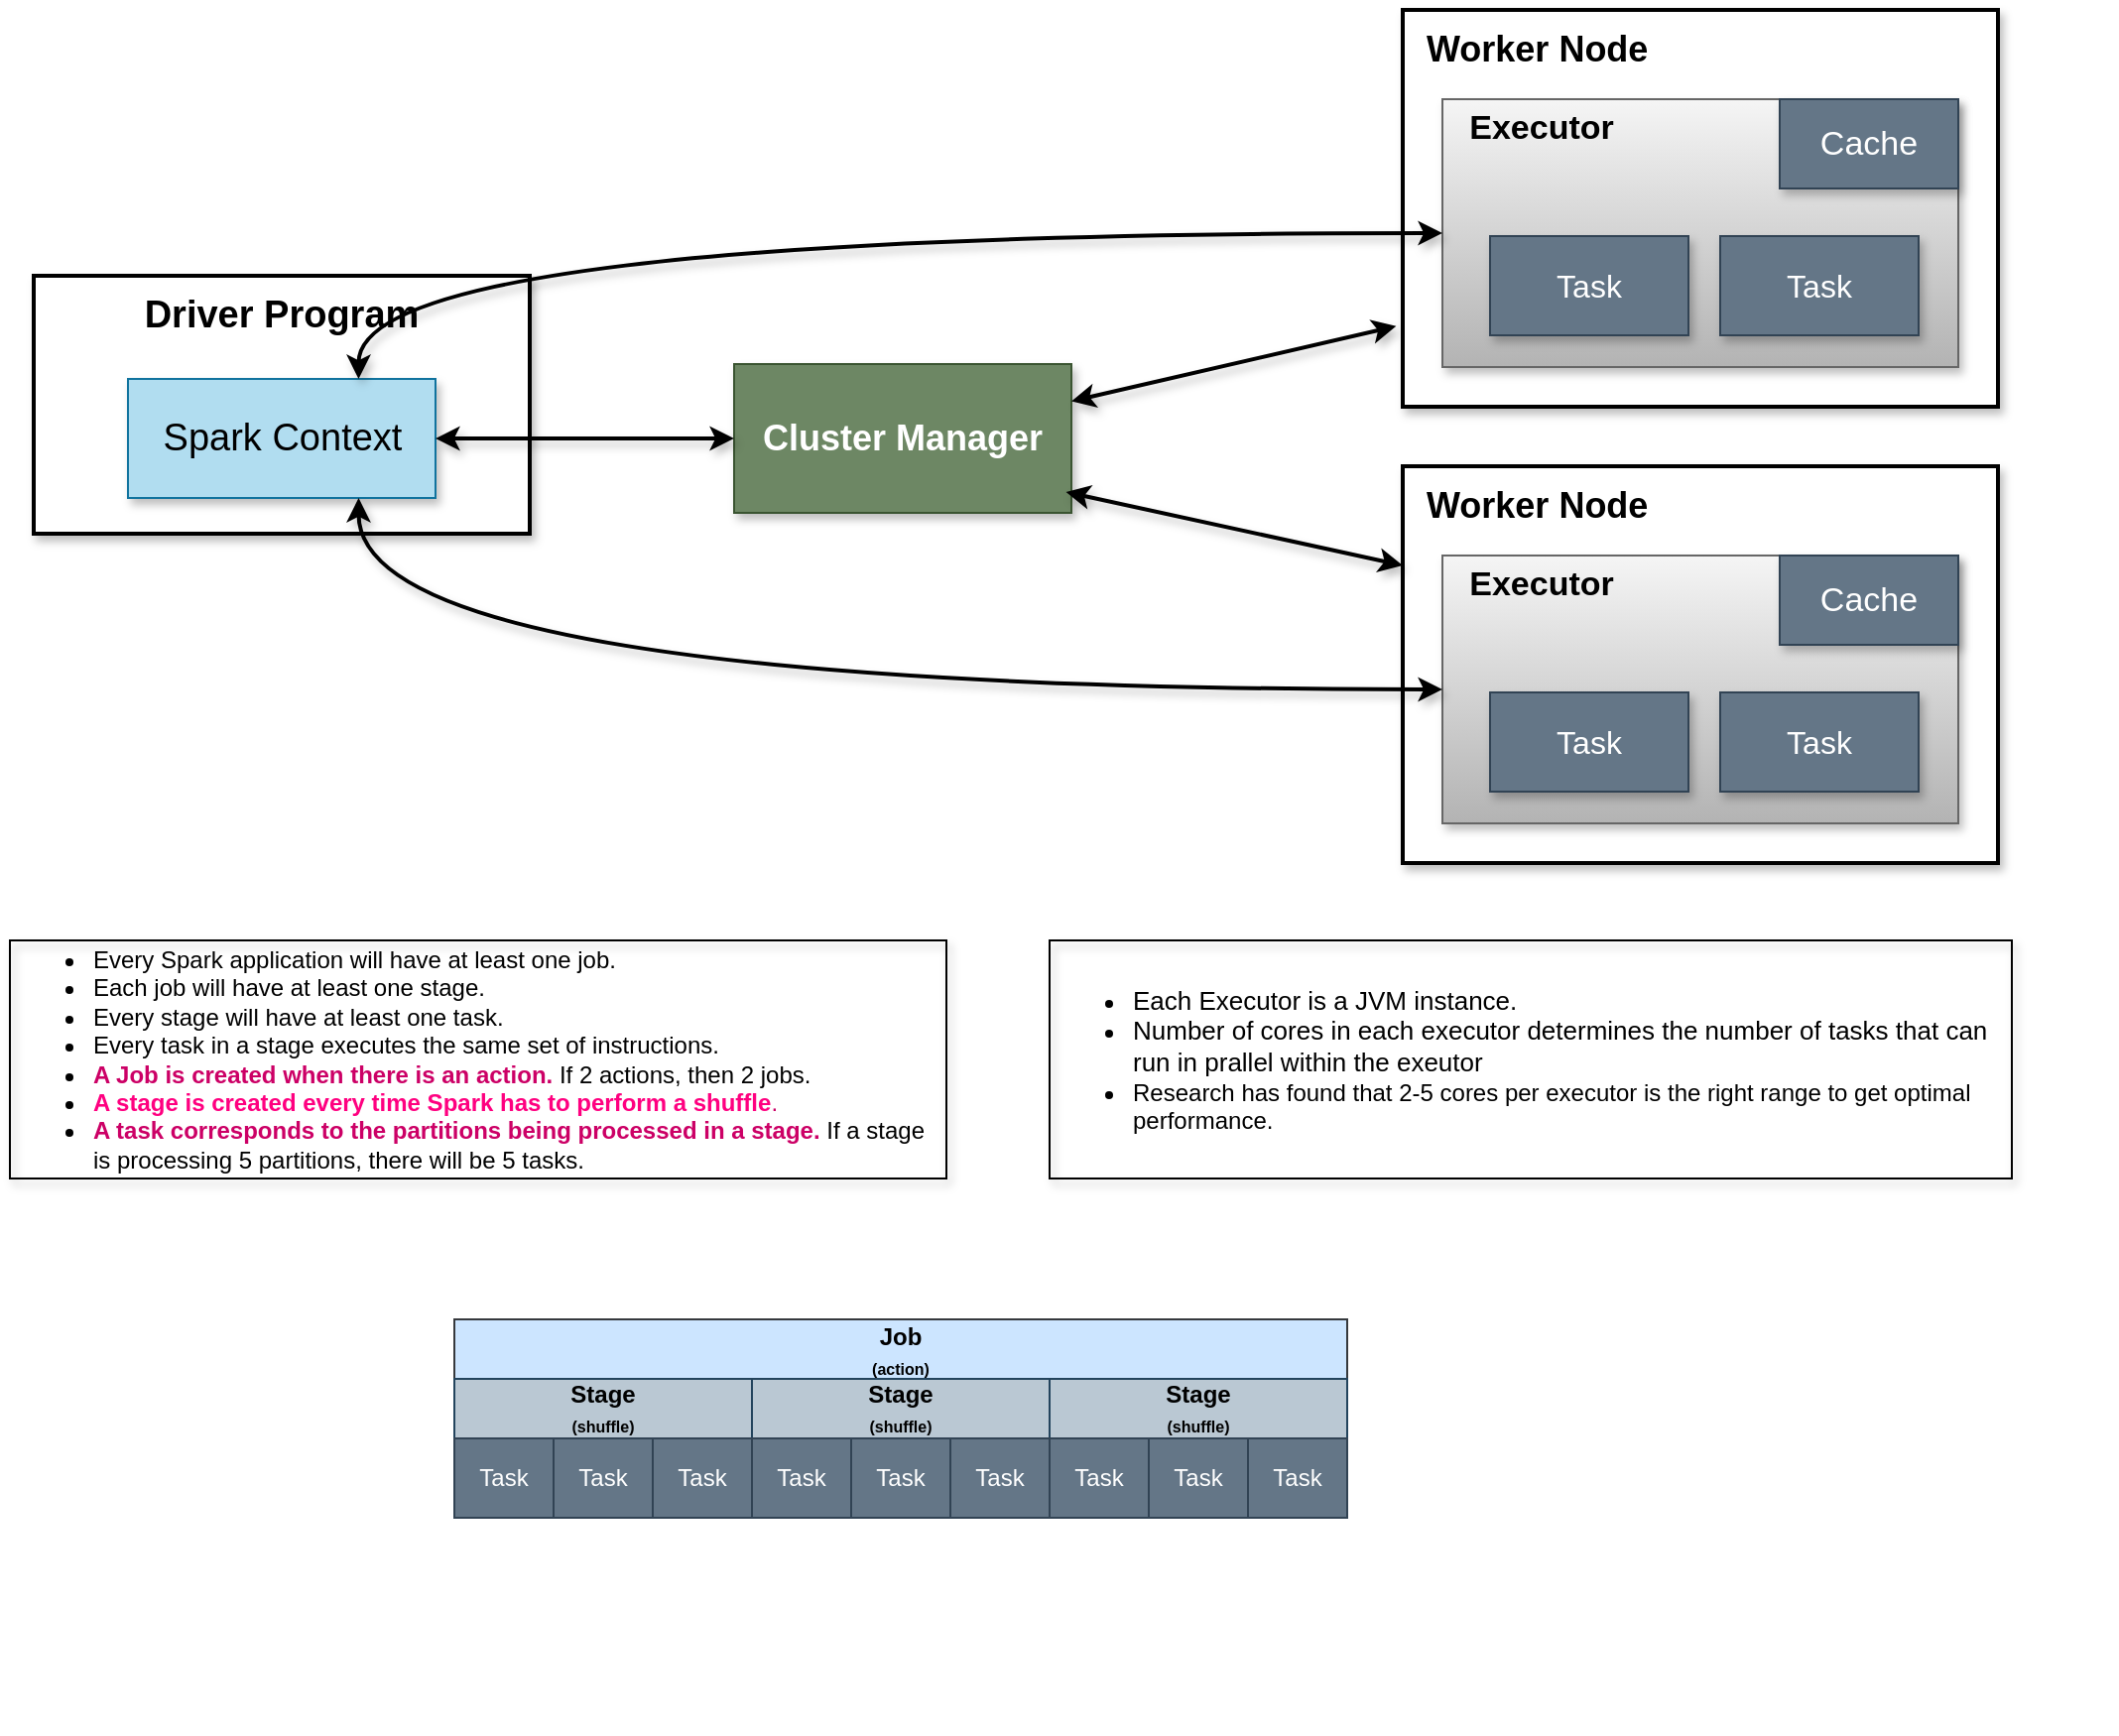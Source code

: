 <mxfile version="26.0.16">
  <diagram name="Page-1" id="YPAZWXuc08tB3igoBrNE">
    <mxGraphModel dx="1240" dy="1188" grid="1" gridSize="10" guides="1" tooltips="1" connect="1" arrows="1" fold="1" page="1" pageScale="1" pageWidth="1700" pageHeight="1100" math="0" shadow="0">
      <root>
        <mxCell id="0" />
        <mxCell id="1" parent="0" />
        <mxCell id="l_vwWviAztrHwJhMkyFg-1" value="" style="rounded=0;whiteSpace=wrap;html=1;shadow=1;strokeWidth=2;" parent="1" vertex="1">
          <mxGeometry x="30" y="215" width="250" height="130" as="geometry" />
        </mxCell>
        <mxCell id="l_vwWviAztrHwJhMkyFg-2" value="&lt;font style=&quot;font-size: 19px;&quot;&gt;&lt;b&gt;Driver Program&lt;/b&gt;&lt;/font&gt;" style="text;html=1;align=center;verticalAlign=middle;whiteSpace=wrap;rounded=0;shadow=1;" parent="1" vertex="1">
          <mxGeometry x="30" y="215" width="250" height="40" as="geometry" />
        </mxCell>
        <mxCell id="l_vwWviAztrHwJhMkyFg-3" value="&lt;font style=&quot;font-size: 19px;&quot;&gt;Spark Context&lt;/font&gt;" style="rounded=0;whiteSpace=wrap;html=1;fillColor=#b1ddf0;strokeColor=#10739e;shadow=1;" parent="1" vertex="1">
          <mxGeometry x="77.5" y="267" width="155" height="60" as="geometry" />
        </mxCell>
        <mxCell id="l_vwWviAztrHwJhMkyFg-4" value="&lt;font style=&quot;font-size: 18px;&quot;&gt;&lt;b&gt;Cluster Manager&lt;/b&gt;&lt;/font&gt;" style="rounded=0;whiteSpace=wrap;html=1;fillColor=#6d8764;strokeColor=#3A5431;fontColor=#ffffff;shadow=1;" parent="1" vertex="1">
          <mxGeometry x="383" y="259.5" width="170" height="75" as="geometry" />
        </mxCell>
        <mxCell id="l_vwWviAztrHwJhMkyFg-5" value="" style="endArrow=classic;startArrow=classic;html=1;rounded=0;exitX=1;exitY=0.5;exitDx=0;exitDy=0;entryX=0;entryY=0.5;entryDx=0;entryDy=0;strokeWidth=2;shadow=1;" parent="1" source="l_vwWviAztrHwJhMkyFg-3" target="l_vwWviAztrHwJhMkyFg-4" edge="1">
          <mxGeometry width="50" height="50" relative="1" as="geometry">
            <mxPoint x="520" y="440" as="sourcePoint" />
            <mxPoint x="570" y="390" as="targetPoint" />
          </mxGeometry>
        </mxCell>
        <mxCell id="l_vwWviAztrHwJhMkyFg-6" value="" style="rounded=0;whiteSpace=wrap;html=1;shadow=1;strokeWidth=2;" parent="1" vertex="1">
          <mxGeometry x="720" y="81" width="300" height="200" as="geometry" />
        </mxCell>
        <mxCell id="l_vwWviAztrHwJhMkyFg-7" value="&lt;font style=&quot;font-size: 18px;&quot;&gt;&lt;b&gt;Worker Node&lt;/b&gt;&lt;/font&gt;" style="text;html=1;align=left;verticalAlign=middle;whiteSpace=wrap;rounded=0;shadow=1;" parent="1" vertex="1">
          <mxGeometry x="730" y="81" width="120" height="40" as="geometry" />
        </mxCell>
        <mxCell id="l_vwWviAztrHwJhMkyFg-8" value="" style="rounded=0;whiteSpace=wrap;html=1;fillColor=#f5f5f5;strokeColor=#666666;gradientColor=#b3b3b3;shadow=1;" parent="1" vertex="1">
          <mxGeometry x="740" y="126" width="260" height="135" as="geometry" />
        </mxCell>
        <mxCell id="l_vwWviAztrHwJhMkyFg-9" value="&lt;font style=&quot;font-size: 17px;&quot;&gt;&lt;b&gt;Executor&lt;/b&gt;&lt;/font&gt;" style="text;html=1;align=center;verticalAlign=middle;whiteSpace=wrap;rounded=0;shadow=1;" parent="1" vertex="1">
          <mxGeometry x="740" y="126" width="100" height="30" as="geometry" />
        </mxCell>
        <mxCell id="l_vwWviAztrHwJhMkyFg-10" value="&lt;font style=&quot;font-size: 17px;&quot;&gt;Cache&lt;/font&gt;" style="rounded=0;whiteSpace=wrap;html=1;fillColor=#647687;strokeColor=#314354;fontColor=#ffffff;shadow=1;" parent="1" vertex="1">
          <mxGeometry x="910" y="126" width="90" height="45" as="geometry" />
        </mxCell>
        <mxCell id="l_vwWviAztrHwJhMkyFg-11" value="&lt;font style=&quot;font-size: 16px;&quot;&gt;Task&lt;/font&gt;" style="rounded=0;whiteSpace=wrap;html=1;fillColor=#647687;strokeColor=#314354;fontColor=#ffffff;shadow=1;" parent="1" vertex="1">
          <mxGeometry x="764" y="195" width="100" height="50" as="geometry" />
        </mxCell>
        <mxCell id="l_vwWviAztrHwJhMkyFg-12" value="&lt;font style=&quot;font-size: 16px;&quot;&gt;Task&lt;/font&gt;" style="rounded=0;whiteSpace=wrap;html=1;fillColor=#647687;strokeColor=#314354;fontColor=#ffffff;shadow=1;" parent="1" vertex="1">
          <mxGeometry x="880" y="195" width="100" height="50" as="geometry" />
        </mxCell>
        <mxCell id="l_vwWviAztrHwJhMkyFg-13" value="" style="rounded=0;whiteSpace=wrap;html=1;shadow=1;strokeWidth=2;" parent="1" vertex="1">
          <mxGeometry x="720" y="311" width="300" height="200" as="geometry" />
        </mxCell>
        <mxCell id="l_vwWviAztrHwJhMkyFg-14" value="&lt;font style=&quot;font-size: 18px;&quot;&gt;&lt;b&gt;Worker Node&lt;/b&gt;&lt;/font&gt;" style="text;html=1;align=left;verticalAlign=middle;whiteSpace=wrap;rounded=0;shadow=1;" parent="1" vertex="1">
          <mxGeometry x="730" y="311" width="120" height="40" as="geometry" />
        </mxCell>
        <mxCell id="l_vwWviAztrHwJhMkyFg-15" value="" style="rounded=0;whiteSpace=wrap;html=1;fillColor=#f5f5f5;strokeColor=#666666;gradientColor=#b3b3b3;shadow=1;" parent="1" vertex="1">
          <mxGeometry x="740" y="356" width="260" height="135" as="geometry" />
        </mxCell>
        <mxCell id="l_vwWviAztrHwJhMkyFg-16" value="&lt;font style=&quot;font-size: 17px;&quot;&gt;&lt;b&gt;Executor&lt;/b&gt;&lt;/font&gt;" style="text;html=1;align=center;verticalAlign=middle;whiteSpace=wrap;rounded=0;shadow=1;" parent="1" vertex="1">
          <mxGeometry x="740" y="356" width="100" height="30" as="geometry" />
        </mxCell>
        <mxCell id="l_vwWviAztrHwJhMkyFg-17" value="&lt;font style=&quot;font-size: 17px;&quot;&gt;Cache&lt;/font&gt;" style="rounded=0;whiteSpace=wrap;html=1;fillColor=#647687;strokeColor=#314354;fontColor=#ffffff;shadow=1;" parent="1" vertex="1">
          <mxGeometry x="910" y="356" width="90" height="45" as="geometry" />
        </mxCell>
        <mxCell id="l_vwWviAztrHwJhMkyFg-18" value="&lt;font style=&quot;font-size: 16px;&quot;&gt;Task&lt;/font&gt;" style="rounded=0;whiteSpace=wrap;html=1;fillColor=#647687;strokeColor=#314354;fontColor=#ffffff;shadow=1;" parent="1" vertex="1">
          <mxGeometry x="764" y="425" width="100" height="50" as="geometry" />
        </mxCell>
        <mxCell id="l_vwWviAztrHwJhMkyFg-19" value="&lt;font style=&quot;font-size: 16px;&quot;&gt;Task&lt;/font&gt;" style="rounded=0;whiteSpace=wrap;html=1;fillColor=#647687;strokeColor=#314354;fontColor=#ffffff;shadow=1;" parent="1" vertex="1">
          <mxGeometry x="880" y="425" width="100" height="50" as="geometry" />
        </mxCell>
        <mxCell id="l_vwWviAztrHwJhMkyFg-20" value="" style="endArrow=classic;startArrow=classic;html=1;rounded=0;entryX=-0.011;entryY=0.797;entryDx=0;entryDy=0;entryPerimeter=0;exitX=1;exitY=0.25;exitDx=0;exitDy=0;strokeWidth=2;shadow=1;" parent="1" source="l_vwWviAztrHwJhMkyFg-4" target="l_vwWviAztrHwJhMkyFg-6" edge="1">
          <mxGeometry width="50" height="50" relative="1" as="geometry">
            <mxPoint x="510" y="430" as="sourcePoint" />
            <mxPoint x="560" y="380" as="targetPoint" />
          </mxGeometry>
        </mxCell>
        <mxCell id="l_vwWviAztrHwJhMkyFg-21" value="" style="endArrow=classic;startArrow=classic;html=1;rounded=0;entryX=0;entryY=0.25;entryDx=0;entryDy=0;exitX=0.984;exitY=0.86;exitDx=0;exitDy=0;exitPerimeter=0;strokeWidth=2;shadow=1;" parent="1" source="l_vwWviAztrHwJhMkyFg-4" target="l_vwWviAztrHwJhMkyFg-13" edge="1">
          <mxGeometry width="50" height="50" relative="1" as="geometry">
            <mxPoint x="510" y="430" as="sourcePoint" />
            <mxPoint x="560" y="380" as="targetPoint" />
          </mxGeometry>
        </mxCell>
        <mxCell id="l_vwWviAztrHwJhMkyFg-22" value="" style="endArrow=classic;startArrow=classic;html=1;rounded=0;exitX=0.75;exitY=1;exitDx=0;exitDy=0;entryX=0;entryY=0.5;entryDx=0;entryDy=0;edgeStyle=orthogonalEdgeStyle;curved=1;strokeWidth=2;shadow=1;" parent="1" source="l_vwWviAztrHwJhMkyFg-3" target="l_vwWviAztrHwJhMkyFg-15" edge="1">
          <mxGeometry width="50" height="50" relative="1" as="geometry">
            <mxPoint x="510" y="430" as="sourcePoint" />
            <mxPoint x="560" y="380" as="targetPoint" />
          </mxGeometry>
        </mxCell>
        <mxCell id="l_vwWviAztrHwJhMkyFg-23" value="" style="endArrow=classic;startArrow=classic;html=1;rounded=0;entryX=0;entryY=0.5;entryDx=0;entryDy=0;exitX=0.75;exitY=0;exitDx=0;exitDy=0;edgeStyle=orthogonalEdgeStyle;curved=1;strokeWidth=2;shadow=1;" parent="1" source="l_vwWviAztrHwJhMkyFg-3" target="l_vwWviAztrHwJhMkyFg-8" edge="1">
          <mxGeometry width="50" height="50" relative="1" as="geometry">
            <mxPoint x="510" y="430" as="sourcePoint" />
            <mxPoint x="560" y="380" as="targetPoint" />
          </mxGeometry>
        </mxCell>
        <mxCell id="l_vwWviAztrHwJhMkyFg-24" value="&lt;ul&gt;&lt;li&gt;&lt;span style=&quot;font-size: 13px; background-color: transparent; color: light-dark(rgb(0, 0, 0), rgb(255, 255, 255));&quot;&gt;Each Executor is a JVM instance.&lt;/span&gt;&lt;/li&gt;&lt;li&gt;&lt;span style=&quot;font-size: 13px; background-color: transparent; color: light-dark(rgb(0, 0, 0), rgb(255, 255, 255));&quot;&gt;Number of cores in each executor determines the number of tasks that can run in prallel within the exeutor&lt;/span&gt;&lt;/li&gt;&lt;li&gt;&lt;span style=&quot;background-color: transparent; color: light-dark(rgb(0, 0, 0), rgb(255, 255, 255));&quot;&gt;Research has found that 2-5 cores per executor is the right range to get optimal performance.&lt;/span&gt;&lt;/li&gt;&lt;/ul&gt;" style="text;html=1;align=left;verticalAlign=middle;whiteSpace=wrap;rounded=0;strokeColor=default;shadow=1;strokeWidth=1;" parent="1" vertex="1">
          <mxGeometry x="542" y="550" width="485" height="120" as="geometry" />
        </mxCell>
        <mxCell id="l_vwWviAztrHwJhMkyFg-25" value="&lt;font style=&quot;color: rgb(255, 255, 255);&quot;&gt;https://jeromerajan.com/2021/07/29/spark-architecture-notes-faq/&lt;/font&gt;" style="text;html=1;align=center;verticalAlign=middle;whiteSpace=wrap;rounded=0;" parent="1" vertex="1">
          <mxGeometry x="700" y="920" width="380" height="30" as="geometry" />
        </mxCell>
        <mxCell id="l_vwWviAztrHwJhMkyFg-27" value="&lt;ul&gt;&lt;li&gt;Every Spark application will have at least one job.&lt;/li&gt;&lt;li&gt;Each job will have at least one stage.&lt;/li&gt;&lt;li&gt;Every stage will have at least one task.&lt;/li&gt;&lt;li&gt;Every task in a stage executes the same set of instructions.&lt;/li&gt;&lt;li&gt;&lt;font style=&quot;color: rgb(204, 0, 102);&quot;&gt;&lt;b style=&quot;&quot;&gt;A Job is created when there is an action.&lt;/b&gt;&lt;/font&gt; If 2 actions, then 2 jobs.&lt;/li&gt;&lt;li&gt;&lt;font style=&quot;color: rgb(204, 0, 102);&quot;&gt;&lt;font style=&quot;color: rgb(255, 0, 128);&quot;&gt;&lt;b style=&quot;&quot;&gt;A stage is created every time Spark has to perform a shuffle&lt;/b&gt;&lt;/font&gt;.&lt;/font&gt;&lt;/li&gt;&lt;li&gt;&lt;font style=&quot;color: rgb(204, 0, 102);&quot;&gt;&lt;b&gt;A task corresponds to the partitions being processed in a stage.&lt;/b&gt;&lt;/font&gt; If a stage is processing 5 partitions, there will be 5 tasks.&lt;/li&gt;&lt;/ul&gt;" style="text;html=1;align=left;verticalAlign=middle;whiteSpace=wrap;rounded=0;strokeColor=default;shadow=1;" parent="1" vertex="1">
          <mxGeometry x="18" y="550" width="472" height="120" as="geometry" />
        </mxCell>
        <mxCell id="l_vwWviAztrHwJhMkyFg-28" value="" style="rounded=0;whiteSpace=wrap;html=1;" parent="1" vertex="1">
          <mxGeometry x="242" y="741" width="450" height="100" as="geometry" />
        </mxCell>
        <mxCell id="l_vwWviAztrHwJhMkyFg-29" value="&lt;span style=&quot;font-size: 12px;&quot;&gt;Job&lt;/span&gt;&lt;br&gt;&lt;div style=&quot;font-size: 12px;&quot;&gt;&lt;font style=&quot;font-size: 8px;&quot;&gt;(action)&lt;/font&gt;&lt;/div&gt;" style="text;html=1;align=center;verticalAlign=middle;whiteSpace=wrap;rounded=0;fontStyle=1;fontSize=14;fillColor=#cce5ff;strokeColor=#36393d;" parent="1" vertex="1">
          <mxGeometry x="242" y="741" width="450" height="30" as="geometry" />
        </mxCell>
        <mxCell id="l_vwWviAztrHwJhMkyFg-30" value="" style="rounded=0;whiteSpace=wrap;html=1;" parent="1" vertex="1">
          <mxGeometry x="242" y="771" width="150" height="70" as="geometry" />
        </mxCell>
        <mxCell id="l_vwWviAztrHwJhMkyFg-32" value="Stage&lt;div&gt;&lt;font style=&quot;font-size: 8px;&quot;&gt;(shuffle)&lt;/font&gt;&lt;/div&gt;" style="text;html=1;align=center;verticalAlign=middle;whiteSpace=wrap;rounded=0;fontStyle=1;fillColor=#bac8d3;strokeColor=#23445d;" parent="1" vertex="1">
          <mxGeometry x="242" y="771" width="150" height="30" as="geometry" />
        </mxCell>
        <mxCell id="l_vwWviAztrHwJhMkyFg-33" value="Task" style="rounded=0;whiteSpace=wrap;html=1;fillColor=#647687;fontColor=#ffffff;strokeColor=#314354;" parent="1" vertex="1">
          <mxGeometry x="242" y="801" width="50" height="40" as="geometry" />
        </mxCell>
        <mxCell id="l_vwWviAztrHwJhMkyFg-34" value="Task" style="rounded=0;whiteSpace=wrap;html=1;fillColor=#647687;fontColor=#ffffff;strokeColor=#314354;" parent="1" vertex="1">
          <mxGeometry x="292" y="801" width="50" height="40" as="geometry" />
        </mxCell>
        <mxCell id="l_vwWviAztrHwJhMkyFg-36" value="Task" style="rounded=0;whiteSpace=wrap;html=1;fillColor=#647687;strokeColor=#314354;fontColor=#FFFFFF;" parent="1" vertex="1">
          <mxGeometry x="342" y="801" width="50" height="40" as="geometry" />
        </mxCell>
        <mxCell id="l_vwWviAztrHwJhMkyFg-37" value="" style="rounded=0;whiteSpace=wrap;html=1;" parent="1" vertex="1">
          <mxGeometry x="392" y="771" width="150" height="70" as="geometry" />
        </mxCell>
        <mxCell id="l_vwWviAztrHwJhMkyFg-38" value="Stage&lt;div&gt;&lt;font style=&quot;font-size: 8px;&quot;&gt;(shuffle)&lt;/font&gt;&lt;/div&gt;" style="text;html=1;align=center;verticalAlign=middle;whiteSpace=wrap;rounded=0;fontStyle=1;fillColor=#bac8d3;strokeColor=#23445d;" parent="1" vertex="1">
          <mxGeometry x="392" y="771" width="150" height="30" as="geometry" />
        </mxCell>
        <mxCell id="l_vwWviAztrHwJhMkyFg-39" value="Task" style="rounded=0;whiteSpace=wrap;html=1;fillColor=#647687;fontColor=#ffffff;strokeColor=#314354;" parent="1" vertex="1">
          <mxGeometry x="392" y="801" width="50" height="40" as="geometry" />
        </mxCell>
        <mxCell id="l_vwWviAztrHwJhMkyFg-40" value="Task" style="rounded=0;whiteSpace=wrap;html=1;fillColor=#647687;fontColor=#ffffff;strokeColor=#314354;" parent="1" vertex="1">
          <mxGeometry x="442" y="801" width="50" height="40" as="geometry" />
        </mxCell>
        <mxCell id="l_vwWviAztrHwJhMkyFg-41" value="Task" style="rounded=0;whiteSpace=wrap;html=1;fillColor=#647687;fontColor=#ffffff;strokeColor=#314354;" parent="1" vertex="1">
          <mxGeometry x="492" y="801" width="50" height="40" as="geometry" />
        </mxCell>
        <mxCell id="l_vwWviAztrHwJhMkyFg-47" value="" style="rounded=0;whiteSpace=wrap;html=1;" parent="1" vertex="1">
          <mxGeometry x="542" y="771" width="150" height="70" as="geometry" />
        </mxCell>
        <mxCell id="l_vwWviAztrHwJhMkyFg-48" value="Stage&lt;div&gt;&lt;font style=&quot;font-size: 8px;&quot;&gt;(shuffle)&lt;/font&gt;&lt;/div&gt;" style="text;html=1;align=center;verticalAlign=middle;whiteSpace=wrap;rounded=0;fontStyle=1;fillColor=#bac8d3;strokeColor=#23445d;" parent="1" vertex="1">
          <mxGeometry x="542" y="771" width="150" height="30" as="geometry" />
        </mxCell>
        <mxCell id="l_vwWviAztrHwJhMkyFg-49" value="Task" style="rounded=0;whiteSpace=wrap;html=1;fillColor=#647687;fontColor=#ffffff;strokeColor=#314354;" parent="1" vertex="1">
          <mxGeometry x="542" y="801" width="50" height="40" as="geometry" />
        </mxCell>
        <mxCell id="l_vwWviAztrHwJhMkyFg-50" value="Task" style="rounded=0;whiteSpace=wrap;html=1;fillColor=#647687;fontColor=#ffffff;strokeColor=#314354;" parent="1" vertex="1">
          <mxGeometry x="592" y="801" width="50" height="40" as="geometry" />
        </mxCell>
        <mxCell id="l_vwWviAztrHwJhMkyFg-51" value="Task" style="rounded=0;whiteSpace=wrap;html=1;fillColor=#647687;fontColor=#ffffff;strokeColor=#314354;" parent="1" vertex="1">
          <mxGeometry x="642" y="801" width="50" height="40" as="geometry" />
        </mxCell>
      </root>
    </mxGraphModel>
  </diagram>
</mxfile>

